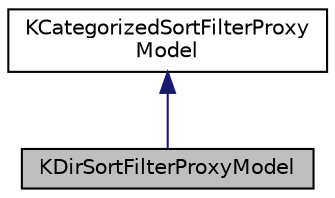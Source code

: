 digraph "KDirSortFilterProxyModel"
{
  edge [fontname="Helvetica",fontsize="10",labelfontname="Helvetica",labelfontsize="10"];
  node [fontname="Helvetica",fontsize="10",shape=record];
  Node0 [label="KDirSortFilterProxyModel",height=0.2,width=0.4,color="black", fillcolor="grey75", style="filled", fontcolor="black"];
  Node1 -> Node0 [dir="back",color="midnightblue",fontsize="10",style="solid",fontname="Helvetica"];
  Node1 [label="KCategorizedSortFilterProxy\lModel",height=0.2,width=0.4,color="black", fillcolor="white", style="filled",URL="D:/Users/anthony/Documents/MINGW-KDE-Frameworks/frameworks/kitemviews-5.26.0/html/KItemViews.tags$classKCategorizedSortFilterProxyModel.html"];
}
